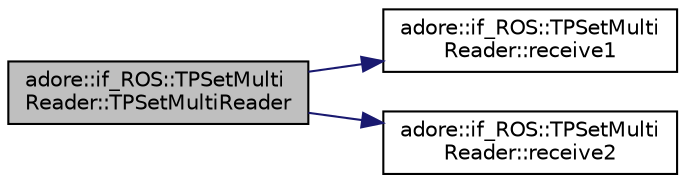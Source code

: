 digraph "adore::if_ROS::TPSetMultiReader::TPSetMultiReader"
{
 // LATEX_PDF_SIZE
  edge [fontname="Helvetica",fontsize="10",labelfontname="Helvetica",labelfontsize="10"];
  node [fontname="Helvetica",fontsize="10",shape=record];
  rankdir="LR";
  Node1 [label="adore::if_ROS::TPSetMulti\lReader::TPSetMultiReader",height=0.2,width=0.4,color="black", fillcolor="grey75", style="filled", fontcolor="black",tooltip=" "];
  Node1 -> Node2 [color="midnightblue",fontsize="10",style="solid",fontname="Helvetica"];
  Node2 [label="adore::if_ROS::TPSetMulti\lReader::receive1",height=0.2,width=0.4,color="black", fillcolor="white", style="filled",URL="$classadore_1_1if__ROS_1_1TPSetMultiReader.html#a9c94ba0996b453576f00c843836373bd",tooltip=" "];
  Node1 -> Node3 [color="midnightblue",fontsize="10",style="solid",fontname="Helvetica"];
  Node3 [label="adore::if_ROS::TPSetMulti\lReader::receive2",height=0.2,width=0.4,color="black", fillcolor="white", style="filled",URL="$classadore_1_1if__ROS_1_1TPSetMultiReader.html#a2a98b33954b332cf7447544be5f507e1",tooltip=" "];
}
